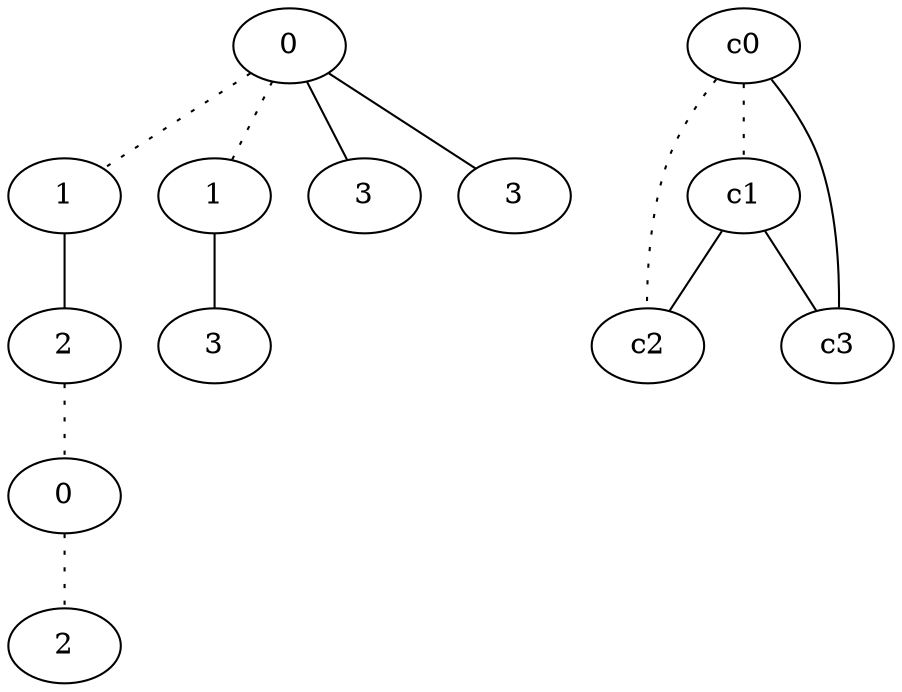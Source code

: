 graph {
a0[label=0];
a1[label=1];
a2[label=2];
a3[label=0];
a4[label=2];
a5[label=1];
a6[label=3];
a7[label=3];
a8[label=3];
a0 -- a1 [style=dotted];
a0 -- a5 [style=dotted];
a0 -- a7;
a0 -- a8;
a1 -- a2;
a2 -- a3 [style=dotted];
a3 -- a4 [style=dotted];
a5 -- a6;
c0 -- c1 [style=dotted];
c0 -- c2 [style=dotted];
c0 -- c3;
c1 -- c2;
c1 -- c3;
}
